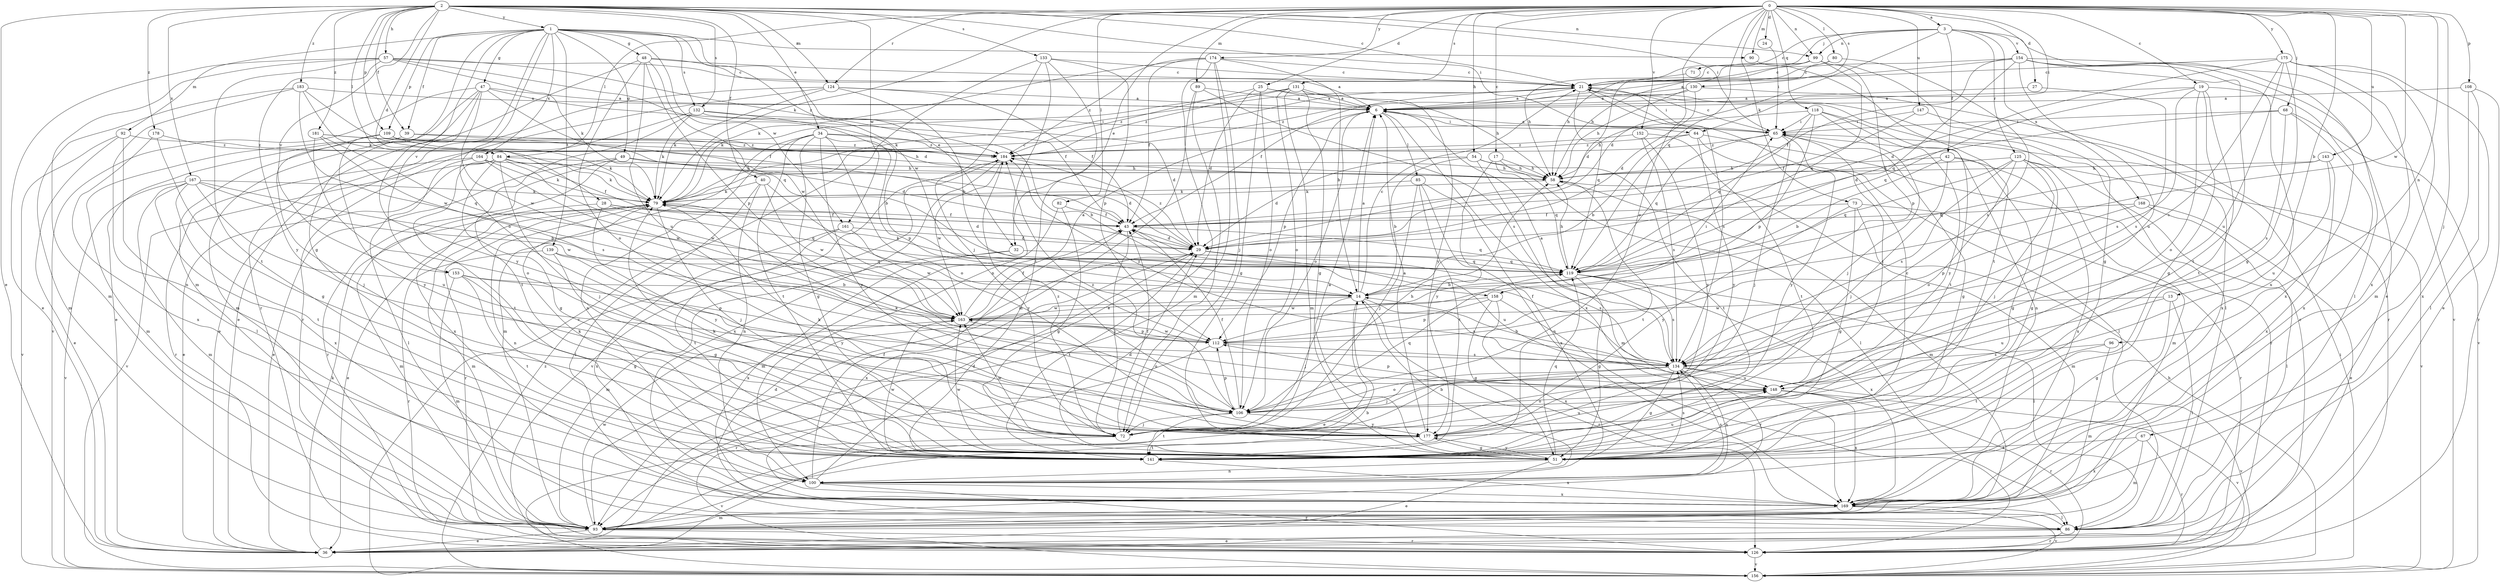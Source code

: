 strict digraph  {
0;
1;
2;
3;
6;
13;
14;
17;
19;
21;
24;
25;
27;
28;
29;
32;
34;
36;
39;
40;
42;
43;
47;
48;
49;
51;
54;
57;
58;
64;
65;
67;
68;
71;
72;
73;
79;
80;
82;
84;
85;
86;
89;
90;
92;
93;
96;
99;
100;
106;
108;
109;
112;
118;
119;
124;
125;
126;
130;
131;
132;
133;
134;
139;
141;
143;
147;
148;
152;
153;
154;
156;
158;
161;
163;
164;
167;
168;
169;
174;
175;
177;
178;
181;
183;
184;
0 -> 3  [label=a];
0 -> 13  [label=b];
0 -> 17  [label=c];
0 -> 19  [label=c];
0 -> 24  [label=d];
0 -> 25  [label=d];
0 -> 27  [label=d];
0 -> 32  [label=e];
0 -> 54  [label=h];
0 -> 64  [label=i];
0 -> 67  [label=j];
0 -> 68  [label=j];
0 -> 73  [label=k];
0 -> 79  [label=k];
0 -> 80  [label=l];
0 -> 82  [label=l];
0 -> 84  [label=l];
0 -> 89  [label=m];
0 -> 90  [label=m];
0 -> 96  [label=n];
0 -> 99  [label=n];
0 -> 106  [label=o];
0 -> 108  [label=p];
0 -> 118  [label=q];
0 -> 119  [label=q];
0 -> 124  [label=r];
0 -> 130  [label=s];
0 -> 131  [label=s];
0 -> 143  [label=u];
0 -> 147  [label=u];
0 -> 152  [label=v];
0 -> 158  [label=w];
0 -> 174  [label=y];
0 -> 175  [label=y];
1 -> 32  [label=e];
1 -> 39  [label=f];
1 -> 47  [label=g];
1 -> 48  [label=g];
1 -> 49  [label=g];
1 -> 51  [label=g];
1 -> 90  [label=m];
1 -> 92  [label=m];
1 -> 93  [label=m];
1 -> 106  [label=o];
1 -> 109  [label=p];
1 -> 132  [label=s];
1 -> 139  [label=t];
1 -> 153  [label=v];
1 -> 158  [label=w];
1 -> 161  [label=w];
1 -> 164  [label=x];
2 -> 21  [label=c];
2 -> 28  [label=d];
2 -> 34  [label=e];
2 -> 36  [label=e];
2 -> 39  [label=f];
2 -> 40  [label=f];
2 -> 57  [label=h];
2 -> 64  [label=i];
2 -> 65  [label=i];
2 -> 84  [label=l];
2 -> 99  [label=n];
2 -> 109  [label=p];
2 -> 124  [label=r];
2 -> 132  [label=s];
2 -> 133  [label=s];
2 -> 153  [label=v];
2 -> 161  [label=w];
2 -> 167  [label=x];
2 -> 178  [label=z];
2 -> 181  [label=z];
2 -> 183  [label=z];
2 -> 1  [label=y];
3 -> 21  [label=c];
3 -> 29  [label=d];
3 -> 36  [label=e];
3 -> 42  [label=f];
3 -> 71  [label=j];
3 -> 99  [label=n];
3 -> 125  [label=r];
3 -> 154  [label=v];
3 -> 168  [label=x];
6 -> 65  [label=i];
6 -> 85  [label=l];
6 -> 106  [label=o];
6 -> 112  [label=p];
6 -> 169  [label=x];
13 -> 51  [label=g];
13 -> 86  [label=l];
13 -> 148  [label=u];
13 -> 163  [label=w];
14 -> 6  [label=a];
14 -> 21  [label=c];
14 -> 36  [label=e];
14 -> 72  [label=j];
14 -> 126  [label=r];
14 -> 134  [label=s];
14 -> 163  [label=w];
17 -> 58  [label=h];
17 -> 86  [label=l];
17 -> 119  [label=q];
17 -> 177  [label=y];
19 -> 6  [label=a];
19 -> 51  [label=g];
19 -> 106  [label=o];
19 -> 119  [label=q];
19 -> 134  [label=s];
19 -> 141  [label=t];
19 -> 169  [label=x];
21 -> 6  [label=a];
21 -> 43  [label=f];
21 -> 65  [label=i];
21 -> 79  [label=k];
21 -> 86  [label=l];
21 -> 119  [label=q];
21 -> 134  [label=s];
24 -> 65  [label=i];
25 -> 6  [label=a];
25 -> 29  [label=d];
25 -> 51  [label=g];
25 -> 58  [label=h];
25 -> 106  [label=o];
25 -> 184  [label=z];
27 -> 6  [label=a];
27 -> 134  [label=s];
28 -> 29  [label=d];
28 -> 43  [label=f];
28 -> 93  [label=m];
28 -> 119  [label=q];
28 -> 177  [label=y];
29 -> 119  [label=q];
29 -> 134  [label=s];
29 -> 141  [label=t];
29 -> 148  [label=u];
29 -> 169  [label=x];
29 -> 184  [label=z];
32 -> 93  [label=m];
32 -> 119  [label=q];
32 -> 169  [label=x];
34 -> 14  [label=b];
34 -> 51  [label=g];
34 -> 93  [label=m];
34 -> 100  [label=n];
34 -> 106  [label=o];
34 -> 112  [label=p];
34 -> 141  [label=t];
34 -> 177  [label=y];
34 -> 184  [label=z];
36 -> 79  [label=k];
39 -> 29  [label=d];
39 -> 93  [label=m];
39 -> 184  [label=z];
40 -> 79  [label=k];
40 -> 86  [label=l];
40 -> 100  [label=n];
40 -> 163  [label=w];
40 -> 177  [label=y];
42 -> 14  [label=b];
42 -> 51  [label=g];
42 -> 58  [label=h];
42 -> 72  [label=j];
42 -> 169  [label=x];
43 -> 29  [label=d];
43 -> 72  [label=j];
43 -> 119  [label=q];
47 -> 6  [label=a];
47 -> 36  [label=e];
47 -> 43  [label=f];
47 -> 93  [label=m];
47 -> 119  [label=q];
47 -> 156  [label=v];
47 -> 163  [label=w];
47 -> 177  [label=y];
48 -> 6  [label=a];
48 -> 21  [label=c];
48 -> 106  [label=o];
48 -> 112  [label=p];
48 -> 126  [label=r];
48 -> 148  [label=u];
48 -> 163  [label=w];
49 -> 29  [label=d];
49 -> 36  [label=e];
49 -> 58  [label=h];
49 -> 126  [label=r];
49 -> 169  [label=x];
51 -> 6  [label=a];
51 -> 21  [label=c];
51 -> 29  [label=d];
51 -> 36  [label=e];
51 -> 79  [label=k];
51 -> 100  [label=n];
51 -> 119  [label=q];
51 -> 134  [label=s];
51 -> 163  [label=w];
51 -> 177  [label=y];
54 -> 14  [label=b];
54 -> 29  [label=d];
54 -> 58  [label=h];
54 -> 93  [label=m];
54 -> 141  [label=t];
57 -> 21  [label=c];
57 -> 29  [label=d];
57 -> 36  [label=e];
57 -> 79  [label=k];
57 -> 93  [label=m];
57 -> 141  [label=t];
57 -> 177  [label=y];
57 -> 184  [label=z];
58 -> 79  [label=k];
58 -> 93  [label=m];
58 -> 141  [label=t];
64 -> 14  [label=b];
64 -> 86  [label=l];
64 -> 126  [label=r];
64 -> 177  [label=y];
64 -> 184  [label=z];
65 -> 6  [label=a];
65 -> 21  [label=c];
65 -> 51  [label=g];
65 -> 72  [label=j];
65 -> 100  [label=n];
65 -> 119  [label=q];
65 -> 177  [label=y];
65 -> 184  [label=z];
67 -> 93  [label=m];
67 -> 126  [label=r];
67 -> 141  [label=t];
67 -> 169  [label=x];
68 -> 29  [label=d];
68 -> 65  [label=i];
68 -> 134  [label=s];
68 -> 156  [label=v];
68 -> 169  [label=x];
71 -> 58  [label=h];
72 -> 43  [label=f];
72 -> 79  [label=k];
72 -> 148  [label=u];
72 -> 156  [label=v];
72 -> 163  [label=w];
72 -> 184  [label=z];
73 -> 43  [label=f];
73 -> 51  [label=g];
73 -> 93  [label=m];
73 -> 126  [label=r];
73 -> 177  [label=y];
79 -> 21  [label=c];
79 -> 36  [label=e];
79 -> 43  [label=f];
79 -> 72  [label=j];
79 -> 93  [label=m];
79 -> 100  [label=n];
79 -> 126  [label=r];
80 -> 21  [label=c];
80 -> 58  [label=h];
80 -> 134  [label=s];
82 -> 43  [label=f];
82 -> 51  [label=g];
82 -> 93  [label=m];
84 -> 36  [label=e];
84 -> 43  [label=f];
84 -> 51  [label=g];
84 -> 58  [label=h];
84 -> 72  [label=j];
84 -> 79  [label=k];
84 -> 141  [label=t];
84 -> 156  [label=v];
84 -> 163  [label=w];
85 -> 72  [label=j];
85 -> 79  [label=k];
85 -> 100  [label=n];
85 -> 141  [label=t];
85 -> 169  [label=x];
86 -> 29  [label=d];
86 -> 36  [label=e];
86 -> 126  [label=r];
89 -> 6  [label=a];
89 -> 72  [label=j];
89 -> 93  [label=m];
89 -> 134  [label=s];
90 -> 141  [label=t];
92 -> 36  [label=e];
92 -> 86  [label=l];
92 -> 156  [label=v];
92 -> 184  [label=z];
93 -> 14  [label=b];
93 -> 36  [label=e];
93 -> 126  [label=r];
93 -> 163  [label=w];
96 -> 93  [label=m];
96 -> 134  [label=s];
96 -> 141  [label=t];
99 -> 21  [label=c];
99 -> 29  [label=d];
99 -> 51  [label=g];
99 -> 58  [label=h];
99 -> 112  [label=p];
99 -> 119  [label=q];
100 -> 14  [label=b];
100 -> 29  [label=d];
100 -> 43  [label=f];
100 -> 126  [label=r];
100 -> 134  [label=s];
100 -> 169  [label=x];
106 -> 43  [label=f];
106 -> 58  [label=h];
106 -> 72  [label=j];
106 -> 79  [label=k];
106 -> 112  [label=p];
106 -> 119  [label=q];
106 -> 141  [label=t];
106 -> 177  [label=y];
106 -> 184  [label=z];
108 -> 6  [label=a];
108 -> 86  [label=l];
108 -> 126  [label=r];
108 -> 169  [label=x];
109 -> 58  [label=h];
109 -> 72  [label=j];
109 -> 79  [label=k];
109 -> 177  [label=y];
109 -> 184  [label=z];
112 -> 126  [label=r];
112 -> 134  [label=s];
112 -> 163  [label=w];
118 -> 58  [label=h];
118 -> 65  [label=i];
118 -> 72  [label=j];
118 -> 112  [label=p];
118 -> 119  [label=q];
118 -> 141  [label=t];
118 -> 177  [label=y];
119 -> 14  [label=b];
119 -> 51  [label=g];
119 -> 58  [label=h];
119 -> 79  [label=k];
119 -> 86  [label=l];
119 -> 134  [label=s];
119 -> 169  [label=x];
124 -> 6  [label=a];
124 -> 14  [label=b];
124 -> 36  [label=e];
124 -> 43  [label=f];
124 -> 79  [label=k];
124 -> 126  [label=r];
125 -> 51  [label=g];
125 -> 58  [label=h];
125 -> 72  [label=j];
125 -> 93  [label=m];
125 -> 106  [label=o];
125 -> 119  [label=q];
125 -> 134  [label=s];
125 -> 156  [label=v];
126 -> 21  [label=c];
126 -> 156  [label=v];
130 -> 6  [label=a];
130 -> 29  [label=d];
130 -> 58  [label=h];
130 -> 126  [label=r];
130 -> 184  [label=z];
131 -> 6  [label=a];
131 -> 51  [label=g];
131 -> 79  [label=k];
131 -> 93  [label=m];
131 -> 106  [label=o];
131 -> 177  [label=y];
131 -> 184  [label=z];
132 -> 14  [label=b];
132 -> 29  [label=d];
132 -> 36  [label=e];
132 -> 65  [label=i];
132 -> 79  [label=k];
132 -> 141  [label=t];
133 -> 21  [label=c];
133 -> 72  [label=j];
133 -> 100  [label=n];
133 -> 112  [label=p];
133 -> 141  [label=t];
133 -> 156  [label=v];
134 -> 6  [label=a];
134 -> 14  [label=b];
134 -> 43  [label=f];
134 -> 51  [label=g];
134 -> 72  [label=j];
134 -> 100  [label=n];
134 -> 106  [label=o];
134 -> 148  [label=u];
134 -> 156  [label=v];
134 -> 184  [label=z];
139 -> 51  [label=g];
139 -> 119  [label=q];
139 -> 126  [label=r];
139 -> 177  [label=y];
141 -> 79  [label=k];
141 -> 148  [label=u];
141 -> 163  [label=w];
141 -> 169  [label=x];
143 -> 58  [label=h];
143 -> 119  [label=q];
143 -> 148  [label=u];
143 -> 169  [label=x];
147 -> 43  [label=f];
147 -> 65  [label=i];
147 -> 169  [label=x];
148 -> 65  [label=i];
148 -> 106  [label=o];
148 -> 112  [label=p];
148 -> 126  [label=r];
148 -> 156  [label=v];
148 -> 169  [label=x];
152 -> 134  [label=s];
152 -> 141  [label=t];
152 -> 177  [label=y];
152 -> 184  [label=z];
153 -> 14  [label=b];
153 -> 51  [label=g];
153 -> 93  [label=m];
153 -> 112  [label=p];
153 -> 141  [label=t];
154 -> 6  [label=a];
154 -> 21  [label=c];
154 -> 43  [label=f];
154 -> 86  [label=l];
154 -> 119  [label=q];
154 -> 141  [label=t];
154 -> 148  [label=u];
154 -> 156  [label=v];
154 -> 169  [label=x];
156 -> 58  [label=h];
156 -> 65  [label=i];
156 -> 184  [label=z];
158 -> 51  [label=g];
158 -> 112  [label=p];
158 -> 126  [label=r];
158 -> 163  [label=w];
158 -> 169  [label=x];
161 -> 29  [label=d];
161 -> 141  [label=t];
161 -> 163  [label=w];
161 -> 169  [label=x];
163 -> 6  [label=a];
163 -> 43  [label=f];
163 -> 65  [label=i];
163 -> 106  [label=o];
163 -> 112  [label=p];
164 -> 58  [label=h];
164 -> 79  [label=k];
164 -> 86  [label=l];
164 -> 126  [label=r];
164 -> 163  [label=w];
167 -> 14  [label=b];
167 -> 79  [label=k];
167 -> 93  [label=m];
167 -> 141  [label=t];
167 -> 148  [label=u];
167 -> 156  [label=v];
167 -> 163  [label=w];
167 -> 169  [label=x];
168 -> 36  [label=e];
168 -> 43  [label=f];
168 -> 86  [label=l];
168 -> 112  [label=p];
169 -> 86  [label=l];
169 -> 93  [label=m];
169 -> 156  [label=v];
174 -> 14  [label=b];
174 -> 21  [label=c];
174 -> 36  [label=e];
174 -> 43  [label=f];
174 -> 72  [label=j];
174 -> 79  [label=k];
174 -> 93  [label=m];
174 -> 184  [label=z];
175 -> 21  [label=c];
175 -> 29  [label=d];
175 -> 36  [label=e];
175 -> 51  [label=g];
175 -> 93  [label=m];
175 -> 134  [label=s];
175 -> 148  [label=u];
175 -> 169  [label=x];
177 -> 6  [label=a];
177 -> 51  [label=g];
177 -> 141  [label=t];
178 -> 51  [label=g];
178 -> 169  [label=x];
178 -> 184  [label=z];
181 -> 58  [label=h];
181 -> 106  [label=o];
181 -> 119  [label=q];
181 -> 134  [label=s];
181 -> 184  [label=z];
183 -> 6  [label=a];
183 -> 43  [label=f];
183 -> 79  [label=k];
183 -> 93  [label=m];
183 -> 100  [label=n];
183 -> 163  [label=w];
184 -> 58  [label=h];
184 -> 156  [label=v];
184 -> 163  [label=w];
184 -> 169  [label=x];
}
